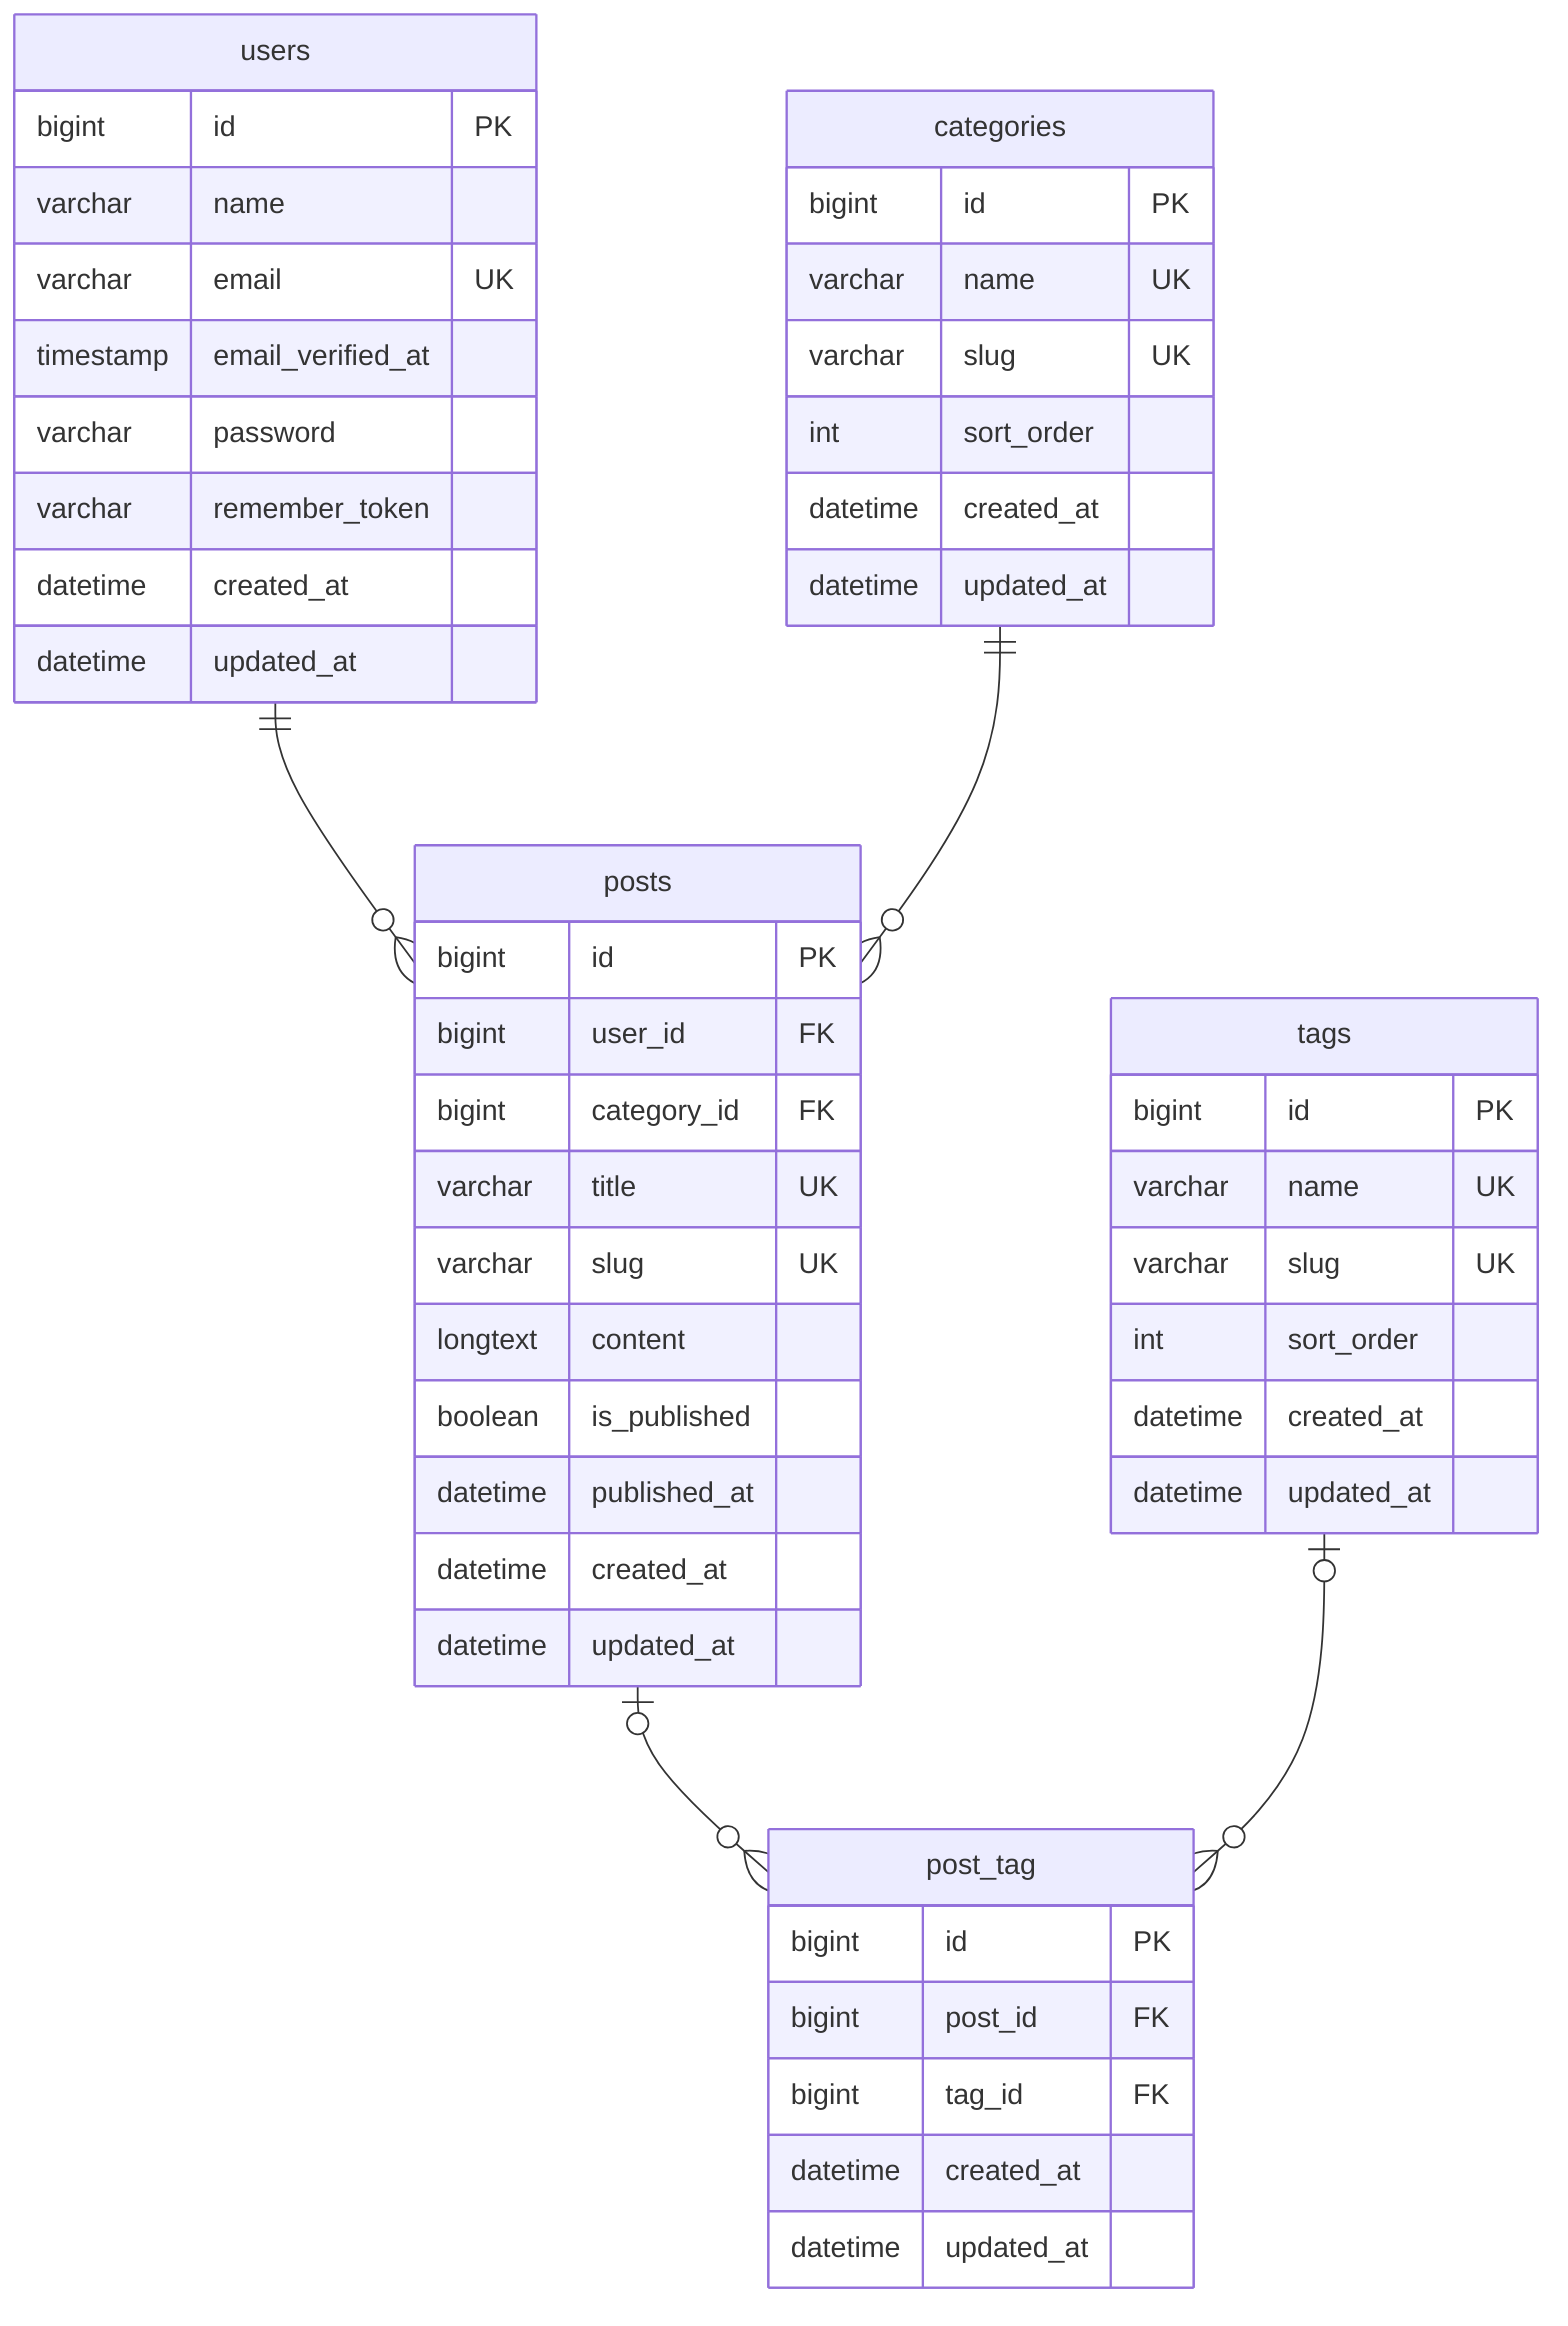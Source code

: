 erDiagram
    users ||--o{ posts : ""
    users {
        bigint id PK
        varchar name
        varchar email UK
        timestamp email_verified_at
        varchar password
        varchar remember_token
        datetime created_at
        datetime updated_at
    }

    posts |o--o{ post_tag : ""
    posts {
        bigint id PK
        bigint user_id FK
        bigint category_id FK
        varchar title UK
        varchar slug UK
        longtext content
        boolean is_published
        datetime published_at
        datetime created_at
        datetime updated_at
    }

    categories ||--o{ posts : ""
    categories {
        bigint id PK
        varchar name UK
        varchar slug UK
        int sort_order
        datetime created_at
        datetime updated_at
    }

    tags |o--o{ post_tag : ""
    tags {
        bigint id PK
        varchar name UK
        varchar slug UK
        int sort_order
        datetime created_at
        datetime updated_at
    }

    post_tag  {
        bigint id PK
        bigint post_id FK
        bigint tag_id FK
        datetime created_at
        datetime updated_at
    }
